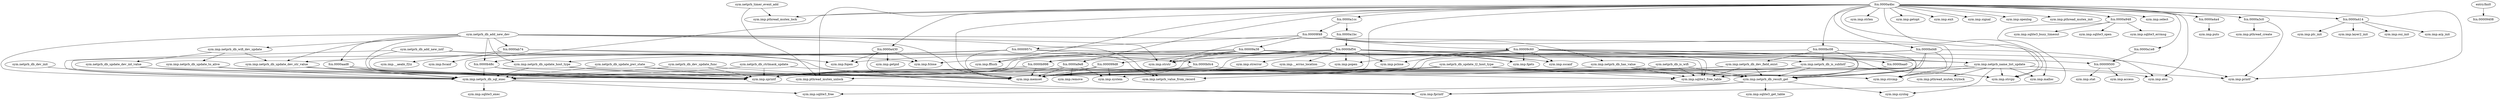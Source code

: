 digraph code {
  "0x0000b194" [label="sym.netprb_db_add_new_intf"];
  "0x0000b194" -> "0x000092b8";
  "0x000092b8" [label="sym.imp.memset"];
  "0x0000b194" -> "0x0000b0c4";
  "0x0000b0c4" [label="fcn.0000b0c4"];
  "0x0000b194" -> "0x00009318";
  "0x00009318" [label="sym.imp.sprintf"];
  "0x0000b194" -> "0x0000a8b4";
  "0x0000a8b4" [label="sym.imp.netprb_db_sql_exec"];
  "0x0000bb10" [label="sym.netprb_db_has_value"];
  "0x0000bb10" -> "0x000092b8";
  "0x000092b8" [label="sym.imp.memset"];
  "0x0000bb10" -> "0x00009318";
  "0x00009318" [label="sym.imp.sprintf"];
  "0x0000bb10" -> "0x0000a7bc";
  "0x0000a7bc" [label="sym.imp.netprb_db_result_get"];
  "0x0000bb10" -> "0x000092c4";
  "0x000092c4" [label="sym.imp.sqlite3_free_table"];
  "0x0000b064" [label="sym.netprb_db_update_to_alive"];
  "0x0000b064" -> "0x000092b8";
  "0x000092b8" [label="sym.imp.memset"];
  "0x0000b064" -> "0x00009318";
  "0x00009318" [label="sym.imp.sprintf"];
  "0x0000b064" -> "0x0000a8b4";
  "0x0000a8b4" [label="sym.imp.netprb_db_sql_exec"];
  "0x0000a8b4" [label="sym.netprb_db_sql_exec"];
  "0x0000a8b4" -> "0x000093c0";
  "0x000093c0" [label="sym.imp.sqlite3_exec"];
  "0x0000a8b4" -> "0x00009234";
  "0x00009234" [label="sym.imp.fprintf"];
  "0x0000a8b4" -> "0x00009348";
  "0x00009348" [label="sym.imp.sqlite3_free"];
  "0x0000a224" [label="sym.netprb_timer_event_add"];
  "0x0000a224" -> "0x00009354";
  "0x00009354" [label="sym.imp.pthread_mutex_lock"];
  "0x0000a224" -> "0x00009300";
  "0x00009300" [label="sym.imp.pthread_mutex_unlock"];
  "0x0000aa50" [label="sym.netprb_db_dev_init"];
  "0x0000aa50" -> "0x0000a8b4";
  "0x0000a8b4" [label="sym.imp.netprb_db_sql_exec"];
  "0x0000b824" [label="sym.netprb_db_update_host_type"];
  "0x0000b824" -> "0x000092b8";
  "0x000092b8" [label="sym.imp.memset"];
  "0x0000b824" -> "0x00009318";
  "0x00009318" [label="sym.imp.sprintf"];
  "0x0000b824" -> "0x0000a8b4";
  "0x0000a8b4" [label="sym.imp.netprb_db_sql_exec"];
  "0x0000b31c" [label="sym.netprb_db_is_wifi"];
  "0x0000b31c" -> "0x000092b8";
  "0x000092b8" [label="sym.imp.memset"];
  "0x0000b31c" -> "0x00009318";
  "0x00009318" [label="sym.imp.sprintf"];
  "0x0000b31c" -> "0x0000a7bc";
  "0x0000a7bc" [label="sym.imp.netprb_db_result_get"];
  "0x0000b31c" -> "0x000092c4";
  "0x000092c4" [label="sym.imp.sqlite3_free_table"];
  "0x0000b238" [label="sym.netprb_db_is_subIntf"];
  "0x0000b238" -> "0x000092b8";
  "0x000092b8" [label="sym.imp.memset"];
  "0x0000b238" -> "0x00009318";
  "0x00009318" [label="sym.imp.sprintf"];
  "0x0000b238" -> "0x0000a7bc";
  "0x0000a7bc" [label="sym.imp.netprb_db_result_get"];
  "0x0000b238" -> "0x00009150";
  "0x00009150" [label="sym.imp.strcpy"];
  "0x0000b238" -> "0x000092c4";
  "0x000092c4" [label="sym.imp.sqlite3_free_table"];
  "0x0000b510" [label="sym.netprb_db_update_l2_host_type"];
  "0x0000b510" -> "0x000092b8";
  "0x000092b8" [label="sym.imp.memset"];
  "0x0000b510" -> "0x00009228";
  "0x00009228" [label="sym.imp.netprb_value_from_record"];
  "0x0000b510" -> "0x00009318";
  "0x00009318" [label="sym.imp.sprintf"];
  "0x0000b510" -> "0x0000a7bc";
  "0x0000a7bc" [label="sym.imp.netprb_db_result_get"];
  "0x0000b510" -> "0x00009384";
  "0x00009384" [label="sym.imp.atoi"];
  "0x0000b510" -> "0x000092f4";
  "0x000092f4" [label="sym.imp.strcmp"];
  "0x0000b510" -> "0x0000a8b4";
  "0x0000a8b4" [label="sym.imp.netprb_db_sql_exec"];
  "0x0000b510" -> "0x000092c4";
  "0x000092c4" [label="sym.imp.sqlite3_free_table"];
  "0x0000b3d8" [label="sym.netprb_db_wifi_dev_update"];
  "0x0000b3d8" -> "0x0000afec";
  "0x0000afec" [label="sym.imp.netprb_db_update_dev_str_value"];
  "0x0000b3d8" -> "0x0000b064";
  "0x0000b064" [label="sym.imp.netprb_db_update_to_alive"];
  "0x0000b3d8" -> "0x0000af74";
  "0x0000af74" [label="sym.imp.netprb_db_update_dev_int_value"];
  "0x0000afec" [label="sym.netprb_db_update_dev_str_value"];
  "0x0000afec" -> "0x000092b8";
  "0x000092b8" [label="sym.imp.memset"];
  "0x0000afec" -> "0x00009318";
  "0x00009318" [label="sym.imp.sprintf"];
  "0x0000afec" -> "0x0000a8b4";
  "0x0000a8b4" [label="sym.imp.netprb_db_sql_exec"];
  "0x0000af74" [label="sym.netprb_db_update_dev_int_value"];
  "0x0000af74" -> "0x000092b8";
  "0x000092b8" [label="sym.imp.memset"];
  "0x0000af74" -> "0x00009318";
  "0x00009318" [label="sym.imp.sprintf"];
  "0x0000af74" -> "0x0000a8b4";
  "0x0000a8b4" [label="sym.imp.netprb_db_sql_exec"];
  "0x0000aea8" [label="sym.netprb_db_dev_field_exist"];
  "0x0000aea8" -> "0x000092b8";
  "0x000092b8" [label="sym.imp.memset"];
  "0x0000aea8" -> "0x00009318";
  "0x00009318" [label="sym.imp.sprintf"];
  "0x0000aea8" -> "0x0000a7bc";
  "0x0000a7bc" [label="sym.imp.netprb_db_result_get"];
  "0x0000aea8" -> "0x000092c4";
  "0x000092c4" [label="sym.imp.sqlite3_free_table"];
  "0x0000a4bc" [label="fcn.0000a4bc"];
  "0x0000a4bc" -> "0x000092b8";
  "0x000092b8" [label="sym.imp.memset"];
  "0x0000a4bc" -> "0x00009384";
  "0x00009384" [label="sym.imp.atoi"];
  "0x0000a4bc" -> "0x000093a8";
  "0x000093a8" [label="sym.imp.strlen"];
  "0x0000a4bc" -> "0x000091e0";
  "0x000091e0" [label="sym.imp.malloc"];
  "0x0000a4bc" -> "0x00009150";
  "0x00009150" [label="sym.imp.strcpy"];
  "0x0000a4bc" -> "0x0000a4a4";
  "0x0000a4a4" [label="fcn.0000a4a4"];
  "0x0000a4bc" -> "0x000092ac";
  "0x000092ac" [label="sym.imp.getopt"];
  "0x0000a4bc" -> "0x00009168";
  "0x00009168" [label="sym.imp.printf"];
  "0x0000a4bc" -> "0x00009204";
  "0x00009204" [label="sym.imp.fflush"];
  "0x0000a4bc" -> "0x0000936c";
  "0x0000936c" [label="sym.imp.exit"];
  "0x0000a4bc" -> "0x0000a430";
  "0x0000a430" [label="fcn.0000a430"];
  "0x0000a4bc" -> "0x00009258";
  "0x00009258" [label="sym.imp.signal"];
  "0x0000a4bc" -> "0x00009264";
  "0x00009264" [label="sym.imp.openlog"];
  "0x0000a4bc" -> "0x00009390";
  "0x00009390" [label="sym.imp.pthread_mutex_init"];
  "0x0000a4bc" -> "0x00009318";
  "0x00009318" [label="sym.imp.sprintf"];
  "0x0000a4bc" -> "0x000091d4";
  "0x000091d4" [label="sym.imp.system"];
  "0x0000a4bc" -> "0x0000a948";
  "0x0000a948" [label="fcn.0000a948"];
  "0x0000a4bc" -> "0x0000a3c0";
  "0x0000a3c0" [label="fcn.0000a3c0"];
  "0x0000a4bc" -> "0x0000a414";
  "0x0000a414" [label="fcn.0000a414"];
  "0x0000a4bc" -> "0x0000a1cc";
  "0x0000a1cc" [label="fcn.0000a1cc"];
  "0x0000a4bc" -> "0x0000bc08";
  "0x0000bc08" [label="fcn.0000bc08"];
  "0x0000a4bc" -> "0x00009354";
  "0x00009354" [label="sym.imp.pthread_mutex_lock"];
  "0x0000a4bc" -> "0x0000bd48";
  "0x0000bd48" [label="fcn.0000bd48"];
  "0x0000a4bc" -> "0x00009300";
  "0x00009300" [label="sym.imp.pthread_mutex_unlock"];
  "0x0000a4bc" -> "0x0000a1e8";
  "0x0000a1e8" [label="fcn.0000a1e8"];
  "0x0000a4bc" -> "0x0000a9e8";
  "0x0000a9e8" [label="fcn.0000a9e8"];
  "0x0000a4bc" -> "0x000091f8";
  "0x000091f8" [label="sym.imp.select"];
  "0x0000ac00" [label="sym.netprb_db_add_new_dev"];
  "0x0000ac00" -> "0x000092b8";
  "0x000092b8" [label="sym.imp.memset"];
  "0x0000ac00" -> "0x0000ab74";
  "0x0000ab74" [label="fcn.0000ab74"];
  "0x0000ac00" -> "0x00009318";
  "0x00009318" [label="sym.imp.sprintf"];
  "0x0000ac00" -> "0x0000a8b4";
  "0x0000a8b4" [label="sym.imp.netprb_db_sql_exec"];
  "0x0000ac00" -> "0x000092f4";
  "0x000092f4" [label="sym.imp.strcmp"];
  "0x0000ac00" -> "0x0000aad8";
  "0x0000aad8" [label="fcn.0000aad8"];
  "0x0000ac00" -> "0x0000afec";
  "0x0000afec" [label="sym.imp.netprb_db_update_dev_str_value"];
  "0x0000ac00" -> "0x0000924c";
  "0x0000924c" [label="sym.imp.strstr"];
  "0x0000ac00" -> "0x0000b3d8";
  "0x0000b3d8" [label="sym.imp.netprb_db_wifi_dev_update"];
  "0x0000ac00" -> "0x00009228";
  "0x00009228" [label="sym.imp.netprb_value_from_record"];
  "0x0000ac00" -> "0x0000b48c";
  "0x0000b48c" [label="fcn.0000b48c"];
  "0x0000ac00" -> "0x0000b824";
  "0x0000b824" [label="sym.imp.netprb_db_update_host_type"];
  "0x0000a7bc" [label="sym.netprb_db_result_get"];
  "0x0000a7bc" -> "0x0000927c";
  "0x0000927c" [label="sym.imp.sqlite3_get_table"];
  "0x0000a7bc" -> "0x00009234";
  "0x00009234" [label="sym.imp.fprintf"];
  "0x0000a7bc" -> "0x000092dc";
  "0x000092dc" [label="sym.imp.syslog"];
  "0x0000a7bc" -> "0x00009348";
  "0x00009348" [label="sym.imp.sqlite3_free"];
  "0x0000b890" [label="sym.netprb_db_dev_update_func"];
  "0x0000b890" -> "0x000092b8";
  "0x000092b8" [label="sym.imp.memset"];
  "0x0000b890" -> "0x00009318";
  "0x00009318" [label="sym.imp.sprintf"];
  "0x0000b890" -> "0x0000a8b4";
  "0x0000a8b4" [label="sym.imp.netprb_db_sql_exec"];
  "0x00009738" [label="sym.netprb_name_list_update"];
  "0x00009738" -> "0x00009378";
  "0x00009378" [label="sym.imp.pthread_mutex_trylock"];
  "0x00009738" -> "0x000092dc";
  "0x000092dc" [label="sym.imp.syslog"];
  "0x00009738" -> "0x00009168";
  "0x00009168" [label="sym.imp.printf"];
  "0x00009738" -> "0x000092f4";
  "0x000092f4" [label="sym.imp.strcmp"];
  "0x00009738" -> "0x00009150";
  "0x00009150" [label="sym.imp.strcpy"];
  "0x00009738" -> "0x00009300";
  "0x00009300" [label="sym.imp.pthread_mutex_unlock"];
  "0x00009738" -> "0x000091e0";
  "0x000091e0" [label="sym.imp.malloc"];
  "0x00009738" -> "0x000092b8";
  "0x000092b8" [label="sym.imp.memset"];
  "0x0000aa70" [label="sym.netprb_db_update_pwr_state"];
  "0x0000aa70" -> "0x000092b8";
  "0x000092b8" [label="sym.imp.memset"];
  "0x0000aa70" -> "0x00009318";
  "0x00009318" [label="sym.imp.sprintf"];
  "0x0000aa70" -> "0x0000a8b4";
  "0x0000a8b4" [label="sym.imp.netprb_db_sql_exec"];
  "0x0000b934" [label="sym.netprb_db_ctrlmask_update"];
  "0x0000b934" -> "0x000092b8";
  "0x000092b8" [label="sym.imp.memset"];
  "0x0000b934" -> "0x00009318";
  "0x00009318" [label="sym.imp.sprintf"];
  "0x0000b934" -> "0x0000a8b4";
  "0x0000a8b4" [label="sym.imp.netprb_db_sql_exec"];
  "0x00009470" [label="entry.fini0"];
  "0x00009470" -> "0x00009408";
  "0x00009408" [label="fcn.00009408"];
  "0x0000b48c" [label="fcn.0000b48c"];
  "0x0000b48c" -> "0x000092b8";
  "0x000092b8" [label="sym.imp.memset"];
  "0x0000b48c" -> "0x00009318";
  "0x00009318" [label="sym.imp.sprintf"];
  "0x0000b48c" -> "0x0000a8b4";
  "0x0000a8b4" [label="sym.imp.netprb_db_sql_exec"];
  "0x00009500" [label="fcn.00009500"];
  "0x00009500" -> "0x0000933c";
  "0x0000933c" [label="sym.imp.access"];
  "0x00009500" -> "0x00009324";
  "0x00009324" [label="sym.imp.stat"];
  "0x000099d8" [label="fcn.000099d8"];
  "0x000099d8" -> "0x000092b8";
  "0x000092b8" [label="sym.imp.memset"];
  "0x000099d8" -> "0x00009318";
  "0x00009318" [label="sym.imp.sprintf"];
  "0x000099d8" -> "0x000091d4";
  "0x000091d4" [label="sym.imp.system"];
  "0x0000baa0" [label="fcn.0000baa0"];
  "0x0000baa0" -> "0x0000a7bc";
  "0x0000a7bc" [label="sym.imp.netprb_db_result_get"];
  "0x00009a38" [label="fcn.00009a38"];
  "0x00009a38" -> "0x000092b8";
  "0x000092b8" [label="sym.imp.memset"];
  "0x00009a38" -> "0x00009500";
  "0x00009500" [label="fcn.00009500"];
  "0x00009a38" -> "0x000092a0";
  "0x000092a0" [label="sym.imp.fopen"];
  "0x00009a38" -> "0x00009288";
  "0x00009288" [label="sym.imp.sscanf"];
  "0x00009a38" -> "0x0000924c";
  "0x0000924c" [label="sym.imp.strstr"];
  "0x00009a38" -> "0x000099d8";
  "0x000099d8" [label="fcn.000099d8"];
  "0x00009a38" -> "0x00009738";
  "0x00009738" [label="sym.imp.netprb_name_list_update"];
  "0x00009a38" -> "0x000091bc";
  "0x000091bc" [label="sym.imp.fgets"];
  "0x00009a38" -> "0x000092d0";
  "0x000092d0" [label="sym.imp.fclose"];
  "0x00009c60" [label="fcn.00009c60"];
  "0x00009c60" -> "0x000092b8";
  "0x000092b8" [label="sym.imp.memset"];
  "0x00009c60" -> "0x0000baa0";
  "0x0000baa0" [label="fcn.0000baa0"];
  "0x00009c60" -> "0x00009318";
  "0x00009318" [label="sym.imp.sprintf"];
  "0x00009c60" -> "0x0000915c";
  "0x0000915c" [label="sym.imp.popen"];
  "0x00009c60" -> "0x000091bc";
  "0x000091bc" [label="sym.imp.fgets"];
  "0x00009c60" -> "0x00009288";
  "0x00009288" [label="sym.imp.sscanf"];
  "0x00009c60" -> "0x000092f4";
  "0x000092f4" [label="sym.imp.strcmp"];
  "0x00009c60" -> "0x00009738";
  "0x00009738" [label="sym.imp.netprb_name_list_update"];
  "0x00009c60" -> "0x0000918c";
  "0x0000918c" [label="sym.imp.pclose"];
  "0x00009c60" -> "0x000092c4";
  "0x000092c4" [label="sym.imp.sqlite3_free_table"];
  "0x0000957c" [label="fcn.0000957c"];
  "0x0000957c" -> "0x000092b8";
  "0x000092b8" [label="sym.imp.memset"];
  "0x0000957c" -> "0x0000b238";
  "0x0000b238" [label="sym.imp.netprb_db_is_subIntf"];
  "0x0000957c" -> "0x00009150";
  "0x00009150" [label="sym.imp.strcpy"];
  "0x0000957c" -> "0x00009228";
  "0x00009228" [label="sym.imp.netprb_value_from_record"];
  "0x0000957c" -> "0x0000b48c";
  "0x0000b48c" [label="fcn.0000b48c"];
  "0x0000957c" -> "0x0000afec";
  "0x0000afec" [label="sym.imp.netprb_db_update_dev_str_value"];
  "0x0000957c" -> "0x0000b824";
  "0x0000b824" [label="sym.imp.netprb_db_update_host_type"];
  "0x0000bf54" [label="fcn.0000bf54"];
  "0x0000bf54" -> "0x000092b8";
  "0x000092b8" [label="sym.imp.memset"];
  "0x0000bf54" -> "0x0000a7bc";
  "0x0000a7bc" [label="sym.imp.netprb_db_result_get"];
  "0x0000bf54" -> "0x00009318";
  "0x00009318" [label="sym.imp.sprintf"];
  "0x0000bf54" -> "0x0000915c";
  "0x0000915c" [label="sym.imp.popen"];
  "0x0000bf54" -> "0x0000924c";
  "0x0000924c" [label="sym.imp.strstr"];
  "0x0000bf54" -> "0x00009288";
  "0x00009288" [label="sym.imp.sscanf"];
  "0x0000bf54" -> "0x0000a8b4";
  "0x0000a8b4" [label="sym.imp.netprb_db_sql_exec"];
  "0x0000bf54" -> "0x000091bc";
  "0x000091bc" [label="sym.imp.fgets"];
  "0x0000bf54" -> "0x0000918c";
  "0x0000918c" [label="sym.imp.pclose"];
  "0x0000bf54" -> "0x00009360";
  "0x00009360" [label="sym.imp.__errno_location"];
  "0x0000bf54" -> "0x00009180";
  "0x00009180" [label="sym.imp.strerror"];
  "0x0000bf54" -> "0x00009168";
  "0x00009168" [label="sym.imp.printf"];
  "0x0000bf54" -> "0x00009204";
  "0x00009204" [label="sym.imp.fflush"];
  "0x0000bf54" -> "0x000092c4";
  "0x000092c4" [label="sym.imp.sqlite3_free_table"];
  "0x00009f48" [label="fcn.00009f48"];
  "0x00009f48" -> "0x00009a38";
  "0x00009a38" [label="fcn.00009a38"];
  "0x00009f48" -> "0x00009c60";
  "0x00009c60" [label="fcn.00009c60"];
  "0x00009f48" -> "0x0000924c";
  "0x0000924c" [label="sym.imp.strstr"];
  "0x00009f48" -> "0x00009150";
  "0x00009150" [label="sym.imp.strcpy"];
  "0x00009f48" -> "0x0000bb10";
  "0x0000bb10" [label="sym.imp.netprb_db_has_value"];
  "0x00009f48" -> "0x0000957c";
  "0x0000957c" [label="fcn.0000957c"];
  "0x0000a1bc" [label="fcn.0000a1bc"];
  "0x0000a1bc" -> "0x0000bf54";
  "0x0000bf54" [label="fcn.0000bf54"];
  "0x0000a4a4" [label="fcn.0000a4a4"];
  "0x0000a4a4" -> "0x000091c8";
  "0x000091c8" [label="sym.imp.puts"];
  "0x0000a430" [label="fcn.0000a430"];
  "0x0000a430" -> "0x000092a0";
  "0x000092a0" [label="sym.imp.fopen"];
  "0x0000a430" -> "0x000091a4";
  "0x000091a4" [label="sym.imp.getpid"];
  "0x0000a430" -> "0x00009234";
  "0x00009234" [label="sym.imp.fprintf"];
  "0x0000a430" -> "0x000092d0";
  "0x000092d0" [label="sym.imp.fclose"];
  "0x0000a948" [label="fcn.0000a948"];
  "0x0000a948" -> "0x00009198";
  "0x00009198" [label="sym.imp.sqlite3_open"];
  "0x0000a948" -> "0x00009240";
  "0x00009240" [label="sym.imp.sqlite3_errmsg"];
  "0x0000a948" -> "0x00009234";
  "0x00009234" [label="sym.imp.fprintf"];
  "0x0000a948" -> "0x00009270";
  "0x00009270" [label="sym.imp.sqlite3_busy_timeout"];
  "0x0000a3c0" [label="fcn.0000a3c0"];
  "0x0000a3c0" -> "0x00009174";
  "0x00009174" [label="sym.imp.pthread_create"];
  "0x0000a3c0" -> "0x00009168";
  "0x00009168" [label="sym.imp.printf"];
  "0x0000a414" [label="fcn.0000a414"];
  "0x0000a414" -> "0x0000930c";
  "0x0000930c" [label="sym.imp.arp_init"];
  "0x0000a414" -> "0x00009210";
  "0x00009210" [label="sym.imp.plc_init"];
  "0x0000a414" -> "0x000093b4";
  "0x000093b4" [label="sym.imp.layer2_init"];
  "0x0000a414" -> "0x000092e8";
  "0x000092e8" [label="sym.imp.oui_init"];
  "0x0000a1cc" [label="fcn.0000a1cc"];
  "0x0000a1cc" -> "0x00009f48";
  "0x00009f48" [label="fcn.00009f48"];
  "0x0000a1cc" -> "0x0000a1bc";
  "0x0000a1bc" [label="fcn.0000a1bc"];
  "0x0000bc08" [label="fcn.0000bc08"];
  "0x0000bc08" -> "0x0000a7bc";
  "0x0000a7bc" [label="sym.imp.netprb_db_result_get"];
  "0x0000bc08" -> "0x0000aea8";
  "0x0000aea8" [label="sym.imp.netprb_db_dev_field_exist"];
  "0x0000bc08" -> "0x0000b998";
  "0x0000b998" [label="fcn.0000b998"];
  "0x0000bc08" -> "0x0000b238";
  "0x0000b238" [label="sym.imp.netprb_db_is_subIntf"];
  "0x0000bc08" -> "0x000092c4";
  "0x000092c4" [label="sym.imp.sqlite3_free_table"];
  "0x0000bd48" [label="fcn.0000bd48"];
  "0x0000bd48" -> "0x000092b8";
  "0x000092b8" [label="sym.imp.memset"];
  "0x0000bd48" -> "0x0000a7bc";
  "0x0000a7bc" [label="sym.imp.netprb_db_result_get"];
  "0x0000bd48" -> "0x000092f4";
  "0x000092f4" [label="sym.imp.strcmp"];
  "0x0000bd48" -> "0x00009384";
  "0x00009384" [label="sym.imp.atoi"];
  "0x0000bd48" -> "0x0000b998";
  "0x0000b998" [label="fcn.0000b998"];
  "0x0000bd48" -> "0x000092c4";
  "0x000092c4" [label="sym.imp.sqlite3_free_table"];
  "0x0000a1e8" [label="fcn.0000a1e8"];
  "0x0000a1e8" -> "0x00009500";
  "0x00009500" [label="fcn.00009500"];
  "0x0000a9e8" [label="fcn.0000a9e8"];
  "0x0000a9e8" -> "0x000092b8";
  "0x000092b8" [label="sym.imp.memset"];
  "0x0000a9e8" -> "0x000091ec";
  "0x000091ec" [label="sym.imp.remove"];
  "0x0000a9e8" -> "0x00009318";
  "0x00009318" [label="sym.imp.sprintf"];
  "0x0000a9e8" -> "0x000091d4";
  "0x000091d4" [label="sym.imp.system"];
  "0x0000ab74" [label="fcn.0000ab74"];
  "0x0000ab74" -> "0x000092a0";
  "0x000092a0" [label="sym.imp.fopen"];
  "0x0000ab74" -> "0x000091b0";
  "0x000091b0" [label="sym.imp.fscanf"];
  "0x0000ab74" -> "0x0000939c";
  "0x0000939c" [label="sym.imp.__aeabi_f2iz"];
  "0x0000ab74" -> "0x000092d0";
  "0x000092d0" [label="sym.imp.fclose"];
  "0x0000aad8" [label="fcn.0000aad8"];
  "0x0000aad8" -> "0x000092b8";
  "0x000092b8" [label="sym.imp.memset"];
  "0x0000aad8" -> "0x00009318";
  "0x00009318" [label="sym.imp.sprintf"];
  "0x0000aad8" -> "0x0000a8b4";
  "0x0000a8b4" [label="sym.imp.netprb_db_sql_exec"];
  "0x0000b0c4" [label="fcn.0000b0c4"];
  "0x0000b0c4" -> "0x000092b8";
  "0x000092b8" [label="sym.imp.memset"];
  "0x0000b0c4" -> "0x00009318";
  "0x00009318" [label="sym.imp.sprintf"];
  "0x0000b0c4" -> "0x0000a7bc";
  "0x0000a7bc" [label="sym.imp.netprb_db_result_get"];
  "0x0000b0c4" -> "0x000092c4";
  "0x000092c4" [label="sym.imp.sqlite3_free_table"];
  "0x0000b998" [label="fcn.0000b998"];
  "0x0000b998" -> "0x000092b8";
  "0x000092b8" [label="sym.imp.memset"];
  "0x0000b998" -> "0x00009318";
  "0x00009318" [label="sym.imp.sprintf"];
  "0x0000b998" -> "0x0000a8b4";
  "0x0000a8b4" [label="sym.imp.netprb_db_sql_exec"];
}